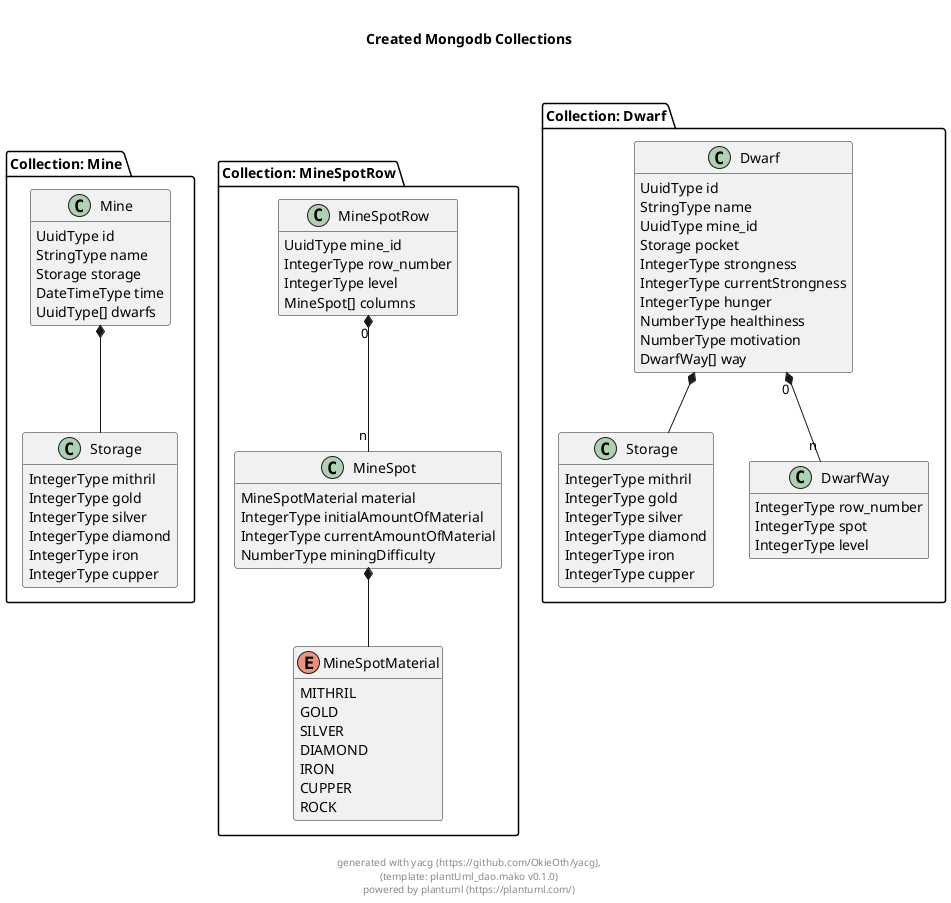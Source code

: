 
@startuml
hide empty methods

title "\nCreated Mongodb Collections\n\n"

package "Collection: Mine" {

    class "Mine" as Mine_Mine {
            UuidType id
            StringType name
            Storage storage
            DateTimeType time
            UuidType[] dwarfs
    }
    class "Storage" as Mine_Storage {
            IntegerType mithril
            IntegerType gold
            IntegerType silver
            IntegerType diamond
            IntegerType iron
            IntegerType cupper
    }

    Mine_Mine  *--  Mine_Storage


}
package "Collection: MineSpotRow" {

    class "MineSpotRow" as MineSpotRow_MineSpotRow {
            UuidType mine_id
            IntegerType row_number
            IntegerType level
            MineSpot[] columns
    }
    class "MineSpot" as MineSpotRow_MineSpot {
            MineSpotMaterial material
            IntegerType initialAmountOfMaterial
            IntegerType currentAmountOfMaterial
            NumberType miningDifficulty
    }
    enum "MineSpotMaterial" as MineSpotRow_MineSpotMaterial {
        MITHRIL
        GOLD
        SILVER
        DIAMOND
        IRON
        CUPPER
        ROCK
    }

    MineSpotRow_MineSpotRow "0" *-- "n" MineSpotRow_MineSpot


    MineSpotRow_MineSpot  *--  MineSpotRow_MineSpotMaterial


}
package "Collection: Dwarf" {

    class "Dwarf" as Dwarf_Dwarf {
            UuidType id
            StringType name
            UuidType mine_id
            Storage pocket
            IntegerType strongness
            IntegerType currentStrongness
            IntegerType hunger
            NumberType healthiness
            NumberType motivation
            DwarfWay[] way
    }
    class "Storage" as Dwarf_Storage {
            IntegerType mithril
            IntegerType gold
            IntegerType silver
            IntegerType diamond
            IntegerType iron
            IntegerType cupper
    }
    class "DwarfWay" as Dwarf_DwarfWay {
            IntegerType row_number
            IntegerType spot
            IntegerType level
    }

    Dwarf_Dwarf  *--  Dwarf_Storage

    Dwarf_Dwarf "0" *-- "n" Dwarf_DwarfWay



}

footer \ngenerated with yacg (https://github.com/OkieOth/yacg),\n(template: plantUml_dao.mako v0.1.0)\npowered by plantuml (https://plantuml.com/)
@enduml